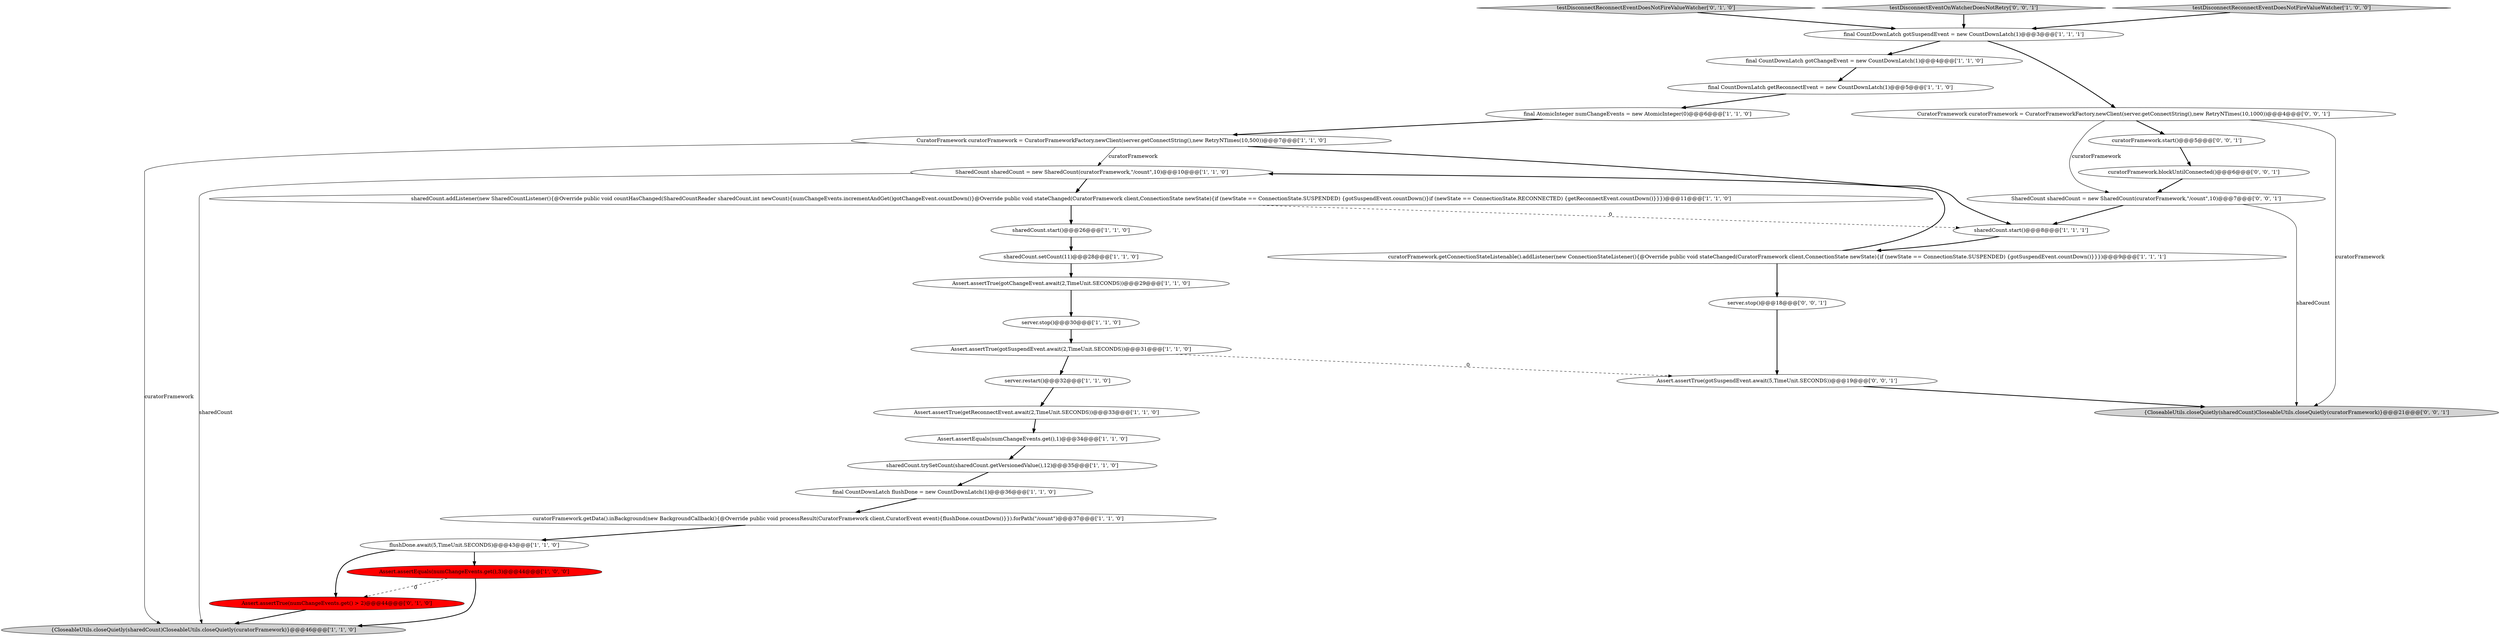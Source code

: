 digraph {
25 [style = filled, label = "testDisconnectReconnectEventDoesNotFireValueWatcher['0', '1', '0']", fillcolor = lightgray, shape = diamond image = "AAA0AAABBB2BBB"];
8 [style = filled, label = "SharedCount sharedCount = new SharedCount(curatorFramework,\"/count\",10)@@@10@@@['1', '1', '0']", fillcolor = white, shape = ellipse image = "AAA0AAABBB1BBB"];
31 [style = filled, label = "testDisconnectEventOnWatcherDoesNotRetry['0', '0', '1']", fillcolor = lightgray, shape = diamond image = "AAA0AAABBB3BBB"];
19 [style = filled, label = "sharedCount.addListener(new SharedCountListener(){@Override public void countHasChanged(SharedCountReader sharedCount,int newCount){numChangeEvents.incrementAndGet()gotChangeEvent.countDown()}@Override public void stateChanged(CuratorFramework client,ConnectionState newState){if (newState == ConnectionState.SUSPENDED) {gotSuspendEvent.countDown()}if (newState == ConnectionState.RECONNECTED) {getReconnectEvent.countDown()}}})@@@11@@@['1', '1', '0']", fillcolor = white, shape = ellipse image = "AAA0AAABBB1BBB"];
26 [style = filled, label = "Assert.assertTrue(gotSuspendEvent.await(5,TimeUnit.SECONDS))@@@19@@@['0', '0', '1']", fillcolor = white, shape = ellipse image = "AAA0AAABBB3BBB"];
33 [style = filled, label = "SharedCount sharedCount = new SharedCount(curatorFramework,\"/count\",10)@@@7@@@['0', '0', '1']", fillcolor = white, shape = ellipse image = "AAA0AAABBB3BBB"];
16 [style = filled, label = "sharedCount.start()@@@8@@@['1', '1', '1']", fillcolor = white, shape = ellipse image = "AAA0AAABBB1BBB"];
10 [style = filled, label = "curatorFramework.getConnectionStateListenable().addListener(new ConnectionStateListener(){@Override public void stateChanged(CuratorFramework client,ConnectionState newState){if (newState == ConnectionState.SUSPENDED) {gotSuspendEvent.countDown()}}})@@@9@@@['1', '1', '1']", fillcolor = white, shape = ellipse image = "AAA0AAABBB1BBB"];
9 [style = filled, label = "curatorFramework.getData().inBackground(new BackgroundCallback(){@Override public void processResult(CuratorFramework client,CuratorEvent event){flushDone.countDown()}}).forPath(\"/count\")@@@37@@@['1', '1', '0']", fillcolor = white, shape = ellipse image = "AAA0AAABBB1BBB"];
22 [style = filled, label = "sharedCount.setCount(11)@@@28@@@['1', '1', '0']", fillcolor = white, shape = ellipse image = "AAA0AAABBB1BBB"];
23 [style = filled, label = "final AtomicInteger numChangeEvents = new AtomicInteger(0)@@@6@@@['1', '1', '0']", fillcolor = white, shape = ellipse image = "AAA0AAABBB1BBB"];
14 [style = filled, label = "Assert.assertTrue(gotChangeEvent.await(2,TimeUnit.SECONDS))@@@29@@@['1', '1', '0']", fillcolor = white, shape = ellipse image = "AAA0AAABBB1BBB"];
1 [style = filled, label = "server.stop()@@@30@@@['1', '1', '0']", fillcolor = white, shape = ellipse image = "AAA0AAABBB1BBB"];
3 [style = filled, label = "Assert.assertTrue(gotSuspendEvent.await(2,TimeUnit.SECONDS))@@@31@@@['1', '1', '0']", fillcolor = white, shape = ellipse image = "AAA0AAABBB1BBB"];
29 [style = filled, label = "curatorFramework.blockUntilConnected()@@@6@@@['0', '0', '1']", fillcolor = white, shape = ellipse image = "AAA0AAABBB3BBB"];
18 [style = filled, label = "Assert.assertTrue(getReconnectEvent.await(2,TimeUnit.SECONDS))@@@33@@@['1', '1', '0']", fillcolor = white, shape = ellipse image = "AAA0AAABBB1BBB"];
13 [style = filled, label = "final CountDownLatch gotSuspendEvent = new CountDownLatch(1)@@@3@@@['1', '1', '1']", fillcolor = white, shape = ellipse image = "AAA0AAABBB1BBB"];
5 [style = filled, label = "testDisconnectReconnectEventDoesNotFireValueWatcher['1', '0', '0']", fillcolor = lightgray, shape = diamond image = "AAA0AAABBB1BBB"];
7 [style = filled, label = "final CountDownLatch gotChangeEvent = new CountDownLatch(1)@@@4@@@['1', '1', '0']", fillcolor = white, shape = ellipse image = "AAA0AAABBB1BBB"];
15 [style = filled, label = "server.restart()@@@32@@@['1', '1', '0']", fillcolor = white, shape = ellipse image = "AAA0AAABBB1BBB"];
24 [style = filled, label = "Assert.assertTrue(numChangeEvents.get() > 2)@@@44@@@['0', '1', '0']", fillcolor = red, shape = ellipse image = "AAA1AAABBB2BBB"];
11 [style = filled, label = "sharedCount.trySetCount(sharedCount.getVersionedValue(),12)@@@35@@@['1', '1', '0']", fillcolor = white, shape = ellipse image = "AAA0AAABBB1BBB"];
6 [style = filled, label = "sharedCount.start()@@@26@@@['1', '1', '0']", fillcolor = white, shape = ellipse image = "AAA0AAABBB1BBB"];
17 [style = filled, label = "final CountDownLatch getReconnectEvent = new CountDownLatch(1)@@@5@@@['1', '1', '0']", fillcolor = white, shape = ellipse image = "AAA0AAABBB1BBB"];
32 [style = filled, label = "server.stop()@@@18@@@['0', '0', '1']", fillcolor = white, shape = ellipse image = "AAA0AAABBB3BBB"];
2 [style = filled, label = "Assert.assertEquals(numChangeEvents.get(),3)@@@44@@@['1', '0', '0']", fillcolor = red, shape = ellipse image = "AAA1AAABBB1BBB"];
28 [style = filled, label = "curatorFramework.start()@@@5@@@['0', '0', '1']", fillcolor = white, shape = ellipse image = "AAA0AAABBB3BBB"];
30 [style = filled, label = "CuratorFramework curatorFramework = CuratorFrameworkFactory.newClient(server.getConnectString(),new RetryNTimes(10,1000))@@@4@@@['0', '0', '1']", fillcolor = white, shape = ellipse image = "AAA0AAABBB3BBB"];
4 [style = filled, label = "CuratorFramework curatorFramework = CuratorFrameworkFactory.newClient(server.getConnectString(),new RetryNTimes(10,500))@@@7@@@['1', '1', '0']", fillcolor = white, shape = ellipse image = "AAA0AAABBB1BBB"];
21 [style = filled, label = "flushDone.await(5,TimeUnit.SECONDS)@@@43@@@['1', '1', '0']", fillcolor = white, shape = ellipse image = "AAA0AAABBB1BBB"];
20 [style = filled, label = "final CountDownLatch flushDone = new CountDownLatch(1)@@@36@@@['1', '1', '0']", fillcolor = white, shape = ellipse image = "AAA0AAABBB1BBB"];
12 [style = filled, label = "{CloseableUtils.closeQuietly(sharedCount)CloseableUtils.closeQuietly(curatorFramework)}@@@46@@@['1', '1', '0']", fillcolor = lightgray, shape = ellipse image = "AAA0AAABBB1BBB"];
0 [style = filled, label = "Assert.assertEquals(numChangeEvents.get(),1)@@@34@@@['1', '1', '0']", fillcolor = white, shape = ellipse image = "AAA0AAABBB1BBB"];
27 [style = filled, label = "{CloseableUtils.closeQuietly(sharedCount)CloseableUtils.closeQuietly(curatorFramework)}@@@21@@@['0', '0', '1']", fillcolor = lightgray, shape = ellipse image = "AAA0AAABBB3BBB"];
28->29 [style = bold, label=""];
11->20 [style = bold, label=""];
24->12 [style = bold, label=""];
33->16 [style = bold, label=""];
7->17 [style = bold, label=""];
3->26 [style = dashed, label="0"];
20->9 [style = bold, label=""];
16->10 [style = bold, label=""];
6->22 [style = bold, label=""];
25->13 [style = bold, label=""];
8->19 [style = bold, label=""];
30->33 [style = solid, label="curatorFramework"];
31->13 [style = bold, label=""];
1->3 [style = bold, label=""];
23->4 [style = bold, label=""];
30->27 [style = solid, label="curatorFramework"];
0->11 [style = bold, label=""];
10->32 [style = bold, label=""];
3->15 [style = bold, label=""];
21->24 [style = bold, label=""];
13->30 [style = bold, label=""];
19->6 [style = bold, label=""];
15->18 [style = bold, label=""];
32->26 [style = bold, label=""];
17->23 [style = bold, label=""];
14->1 [style = bold, label=""];
2->12 [style = bold, label=""];
4->8 [style = solid, label="curatorFramework"];
21->2 [style = bold, label=""];
33->27 [style = solid, label="sharedCount"];
26->27 [style = bold, label=""];
29->33 [style = bold, label=""];
30->28 [style = bold, label=""];
19->16 [style = dashed, label="0"];
10->8 [style = bold, label=""];
13->7 [style = bold, label=""];
5->13 [style = bold, label=""];
9->21 [style = bold, label=""];
2->24 [style = dashed, label="0"];
22->14 [style = bold, label=""];
8->12 [style = solid, label="sharedCount"];
18->0 [style = bold, label=""];
4->12 [style = solid, label="curatorFramework"];
4->16 [style = bold, label=""];
}
